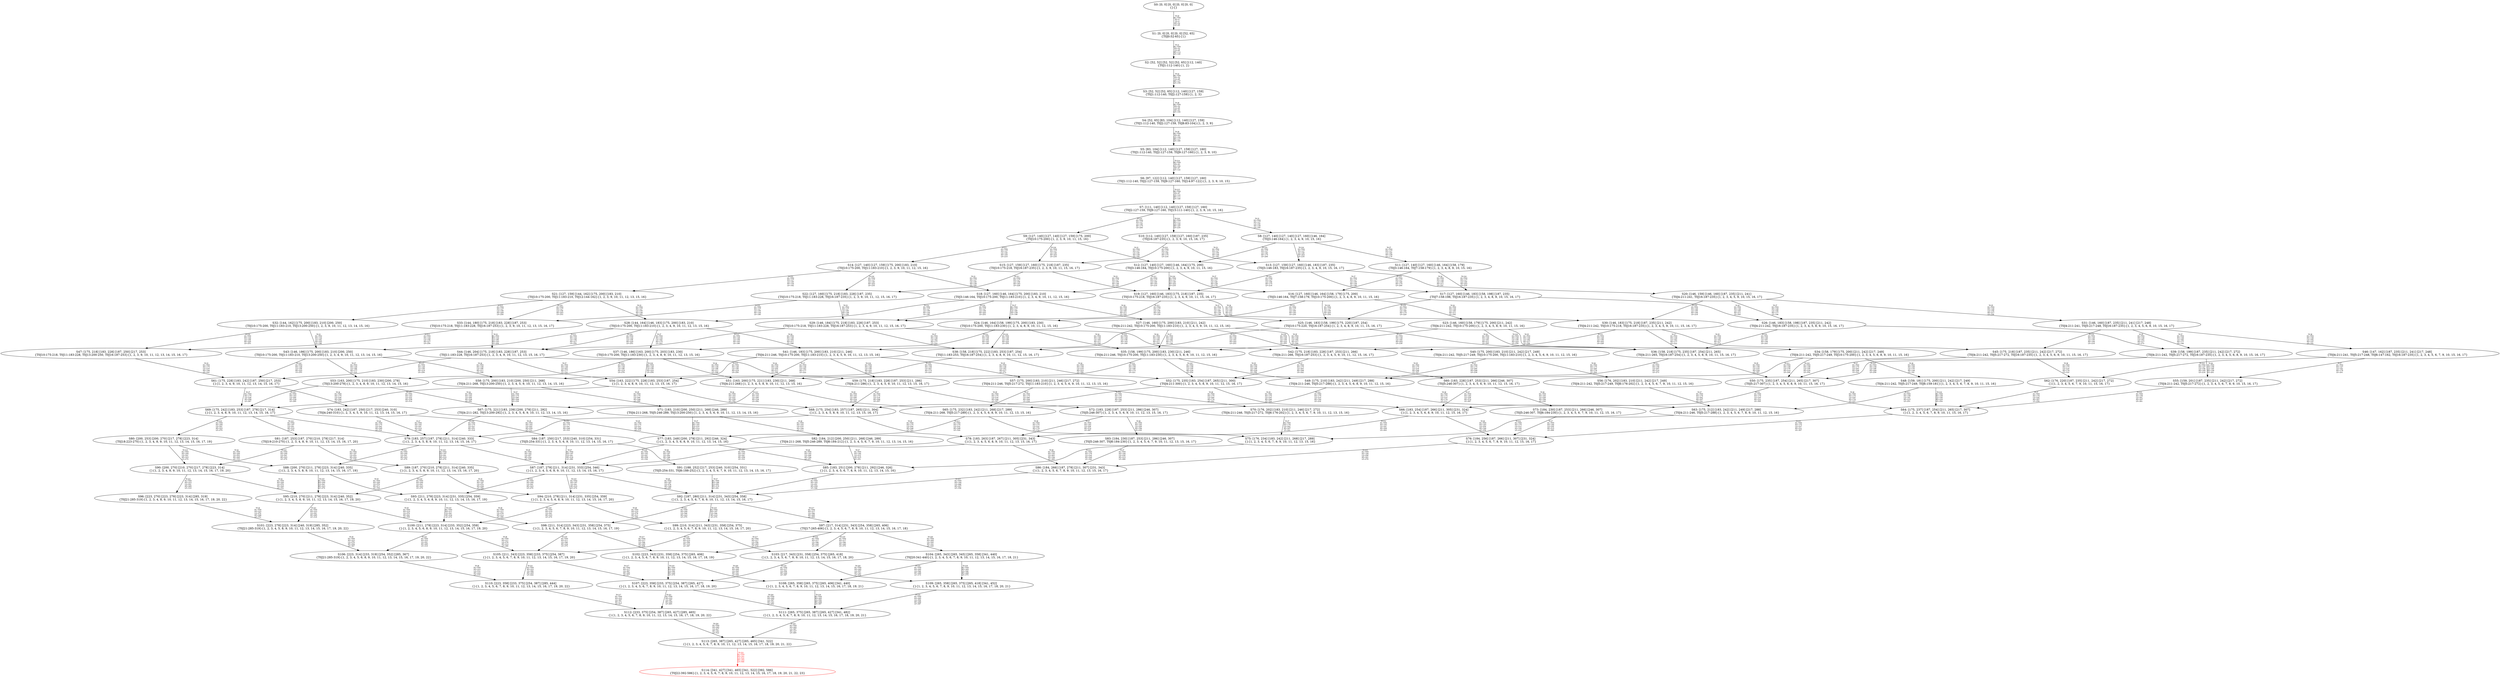 digraph {
	S0[label="S0: [0, 0] [0, 0] [0, 0] [0, 0] \n{}{}"];
	S1[label="S1: [0, 0] [0, 0] [0, 0] [52, 65] \n{T0J0:52-65}{1}"];
	S2[label="S2: [52, 52] [52, 52] [52, 65] [112, 140] \n{T0J1:112-140}{1, 2}"];
	S3[label="S3: [52, 52] [52, 65] [112, 140] [127, 159] \n{T0J1:112-140, T0J2:127-159}{1, 2, 3}"];
	S4[label="S4: [52, 65] [83, 104] [112, 140] [127, 159] \n{T0J1:112-140, T0J2:127-159, T0J8:83-104}{1, 2, 3, 9}"];
	S5[label="S5: [83, 104] [112, 140] [127, 159] [127, 160] \n{T0J1:112-140, T0J2:127-159, T0J9:127-160}{1, 2, 3, 9, 10}"];
	S6[label="S6: [97, 122] [112, 140] [127, 159] [127, 160] \n{T0J1:112-140, T0J2:127-159, T0J9:127-160, T0J14:97-122}{1, 2, 3, 9, 10, 15}"];
	S7[label="S7: [111, 140] [112, 140] [127, 159] [127, 160] \n{T0J2:127-159, T0J9:127-160, T0J15:111-140}{1, 2, 3, 9, 10, 15, 16}"];
	S8[label="S8: [127, 140] [127, 140] [127, 160] [146, 164] \n{T0J3:146-164}{1, 2, 3, 4, 9, 10, 15, 16}"];
	S9[label="S9: [127, 140] [127, 140] [127, 159] [175, 200] \n{T0J10:175-200}{1, 2, 3, 9, 10, 11, 15, 16}"];
	S10[label="S10: [112, 140] [127, 159] [127, 160] [187, 235] \n{T0J16:187-235}{1, 2, 3, 9, 10, 15, 16, 17}"];
	S11[label="S11: [127, 140] [127, 160] [146, 164] [158, 179] \n{T0J3:146-164, T0J7:158-179}{1, 2, 3, 4, 8, 9, 10, 15, 16}"];
	S12[label="S12: [127, 140] [127, 160] [146, 164] [175, 200] \n{T0J3:146-164, T0J10:175-200}{1, 2, 3, 4, 9, 10, 11, 15, 16}"];
	S13[label="S13: [127, 159] [127, 160] [146, 183] [187, 235] \n{T0J3:146-183, T0J16:187-235}{1, 2, 3, 4, 9, 10, 15, 16, 17}"];
	S14[label="S14: [127, 140] [127, 159] [175, 200] [183, 210] \n{T0J10:175-200, T0J11:183-210}{1, 2, 3, 9, 10, 11, 12, 15, 16}"];
	S15[label="S15: [127, 159] [127, 160] [175, 218] [187, 235] \n{T0J10:175-218, T0J16:187-235}{1, 2, 3, 9, 10, 11, 15, 16, 17}"];
	S16[label="S16: [127, 160] [146, 164] [158, 179] [175, 200] \n{T0J3:146-164, T0J7:158-179, T0J10:175-200}{1, 2, 3, 4, 8, 9, 10, 11, 15, 16}"];
	S17[label="S17: [127, 160] [146, 183] [158, 198] [187, 235] \n{T0J7:158-198, T0J16:187-235}{1, 2, 3, 4, 8, 9, 10, 15, 16, 17}"];
	S18[label="S18: [127, 160] [146, 164] [175, 200] [183, 210] \n{T0J3:146-164, T0J10:175-200, T0J11:183-210}{1, 2, 3, 4, 9, 10, 11, 12, 15, 16}"];
	S19[label="S19: [127, 160] [146, 183] [175, 218] [187, 235] \n{T0J10:175-218, T0J16:187-235}{1, 2, 3, 4, 9, 10, 11, 15, 16, 17}"];
	S20[label="S20: [146, 159] [146, 160] [187, 235] [211, 241] \n{T0J4:211-241, T0J16:187-235}{1, 2, 3, 4, 5, 9, 10, 15, 16, 17}"];
	S21[label="S21: [127, 159] [144, 162] [175, 200] [183, 210] \n{T0J10:175-200, T0J11:183-210, T0J12:144-162}{1, 2, 3, 9, 10, 11, 12, 13, 15, 16}"];
	S22[label="S22: [127, 160] [175, 218] [183, 228] [187, 235] \n{T0J10:175-218, T0J11:183-228, T0J16:187-235}{1, 2, 3, 9, 10, 11, 12, 15, 16, 17}"];
	S23[label="S23: [146, 160] [158, 179] [175, 200] [211, 242] \n{T0J4:211-242, T0J10:175-200}{1, 2, 3, 4, 5, 8, 9, 10, 11, 15, 16}"];
	S24[label="S24: [146, 164] [158, 199] [175, 200] [183, 230] \n{T0J10:175-200, T0J11:183-230}{1, 2, 3, 4, 8, 9, 10, 11, 12, 15, 16}"];
	S25[label="S25: [146, 183] [158, 199] [175, 220] [187, 254] \n{T0J10:175-220, T0J16:187-254}{1, 2, 3, 4, 8, 9, 10, 11, 15, 16, 17}"];
	S26[label="S26: [146, 183] [158, 198] [187, 235] [211, 242] \n{T0J4:211-242, T0J16:187-235}{1, 2, 3, 4, 5, 8, 9, 10, 15, 16, 17}"];
	S27[label="S27: [146, 160] [175, 200] [183, 210] [211, 242] \n{T0J4:211-242, T0J10:175-200, T0J11:183-210}{1, 2, 3, 4, 5, 9, 10, 11, 12, 15, 16}"];
	S28[label="S28: [144, 164] [146, 183] [175, 200] [183, 210] \n{T0J10:175-200, T0J11:183-210}{1, 2, 3, 4, 9, 10, 11, 12, 13, 15, 16}"];
	S29[label="S29: [146, 184] [175, 218] [183, 228] [187, 253] \n{T0J10:175-218, T0J11:183-228, T0J16:187-253}{1, 2, 3, 4, 9, 10, 11, 12, 15, 16, 17}"];
	S30[label="S30: [146, 183] [175, 218] [187, 235] [211, 242] \n{T0J4:211-242, T0J10:175-218, T0J16:187-235}{1, 2, 3, 4, 5, 9, 10, 11, 15, 16, 17}"];
	S31[label="S31: [146, 160] [187, 235] [211, 241] [217, 248] \n{T0J4:211-241, T0J5:217-248, T0J16:187-235}{1, 2, 3, 4, 5, 6, 9, 10, 15, 16, 17}"];
	S32[label="S32: [144, 162] [175, 200] [183, 210] [200, 250] \n{T0J10:175-200, T0J11:183-210, T0J13:200-250}{1, 2, 3, 9, 10, 11, 12, 13, 14, 15, 16}"];
	S33[label="S33: [144, 180] [175, 218] [183, 228] [187, 253] \n{T0J10:175-218, T0J11:183-228, T0J16:187-253}{1, 2, 3, 9, 10, 11, 12, 13, 15, 16, 17}"];
	S34[label="S34: [158, 179] [175, 200] [211, 242] [217, 249] \n{T0J4:211-242, T0J5:217-249, T0J10:175-200}{1, 2, 3, 4, 5, 6, 8, 9, 10, 11, 15, 16}"];
	S35[label="S35: [158, 199] [175, 200] [183, 230] [211, 246] \n{T0J4:211-246, T0J10:175-200, T0J11:183-230}{1, 2, 3, 4, 5, 8, 9, 10, 11, 12, 15, 16}"];
	S36[label="S36: [158, 218] [175, 235] [187, 254] [211, 265] \n{T0J4:211-265, T0J16:187-254}{1, 2, 3, 4, 5, 8, 9, 10, 11, 15, 16, 17}"];
	S37[label="S37: [146, 186] [163, 200] [175, 203] [183, 230] \n{T0J10:175-200, T0J11:183-230}{1, 2, 3, 4, 8, 9, 10, 11, 12, 13, 15, 16}"];
	S38[label="S38: [158, 218] [175, 222] [183, 253] [187, 254] \n{T0J11:183-253, T0J16:187-254}{1, 2, 3, 4, 8, 9, 10, 11, 12, 15, 16, 17}"];
	S39[label="S39: [158, 199] [187, 235] [211, 242] [217, 272] \n{T0J4:211-242, T0J5:217-272, T0J16:187-235}{1, 2, 3, 4, 5, 6, 8, 9, 10, 15, 16, 17}"];
	S40[label="S40: [175, 200] [183, 210] [211, 242] [217, 249] \n{T0J4:211-242, T0J5:217-249, T0J10:175-200, T0J11:183-210}{1, 2, 3, 4, 5, 6, 9, 10, 11, 12, 15, 16}"];
	S41[label="S41: [146, 183] [175, 200] [183, 210] [211, 246] \n{T0J4:211-246, T0J10:175-200, T0J11:183-210}{1, 2, 3, 4, 5, 9, 10, 11, 12, 13, 15, 16}"];
	S42[label="S42: [175, 218] [183, 228] [187, 253] [211, 266] \n{T0J4:211-266, T0J16:187-253}{1, 2, 3, 4, 5, 9, 10, 11, 12, 15, 16, 17}"];
	S43[label="S43: [146, 186] [175, 200] [183, 210] [200, 250] \n{T0J10:175-200, T0J11:183-210, T0J13:200-250}{1, 2, 3, 4, 9, 10, 11, 12, 13, 14, 15, 16}"];
	S44[label="S44: [146, 204] [175, 218] [183, 228] [187, 253] \n{T0J11:183-228, T0J16:187-253}{1, 2, 3, 4, 9, 10, 11, 12, 13, 15, 16, 17}"];
	S45[label="S45: [175, 218] [187, 235] [211, 242] [217, 272] \n{T0J4:211-242, T0J5:217-272, T0J16:187-235}{1, 2, 3, 4, 5, 6, 9, 10, 11, 15, 16, 17}"];
	S46[label="S46: [147, 162] [187, 235] [211, 241] [217, 248] \n{T0J4:211-241, T0J5:217-248, T0J6:147-162, T0J16:187-235}{1, 2, 3, 4, 5, 6, 7, 9, 10, 15, 16, 17}"];
	S47[label="S47: [175, 218] [183, 228] [187, 250] [217, 253] \n{T0J10:175-218, T0J11:183-228, T0J13:200-250, T0J16:187-253}{1, 2, 3, 9, 10, 11, 12, 13, 14, 15, 16, 17}"];
	S48[label="S48: [159, 181] [175, 200] [211, 242] [217, 249] \n{T0J4:211-242, T0J5:217-249, T0J6:159-181}{1, 2, 3, 4, 5, 6, 7, 8, 9, 10, 11, 15, 16}"];
	S49[label="S49: [175, 210] [183, 242] [211, 249] [217, 288] \n{T0J4:211-246, T0J5:217-288}{1, 2, 3, 4, 5, 6, 8, 9, 10, 11, 12, 15, 16}"];
	S50[label="S50: [175, 235] [187, 254] [211, 265] [217, 307] \n{T0J5:217-307}{1, 2, 3, 4, 5, 6, 8, 9, 10, 11, 15, 16, 17}"];
	S51[label="S51: [163, 200] [175, 221] [183, 230] [211, 268] \n{T0J4:211-268}{1, 2, 3, 4, 5, 8, 9, 10, 11, 12, 13, 15, 16}"];
	S52[label="S52: [175, 235] [183, 254] [187, 265] [211, 300] \n{T0J4:211-300}{1, 2, 3, 4, 5, 8, 9, 10, 11, 12, 15, 16, 17}"];
	S53[label="S53: [163, 200] [175, 210] [183, 230] [200, 278] \n{T0J13:200-278}{1, 2, 3, 4, 8, 9, 10, 11, 12, 13, 14, 15, 16}"];
	S54[label="S54: [163, 222] [175, 228] [183, 253] [187, 254] \n{}{1, 2, 3, 4, 8, 9, 10, 11, 12, 13, 15, 16, 17}"];
	S55[label="S55: [159, 201] [187, 235] [211, 242] [217, 272] \n{T0J4:211-242, T0J5:217-272}{1, 2, 3, 4, 5, 6, 7, 8, 9, 10, 15, 16, 17}"];
	S56[label="S56: [176, 202] [183, 210] [211, 242] [217, 249] \n{T0J4:211-242, T0J5:217-249, T0J6:176-202}{1, 2, 3, 4, 5, 6, 7, 9, 10, 11, 12, 15, 16}"];
	S57[label="S57: [175, 200] [183, 210] [211, 246] [217, 272] \n{T0J4:211-246, T0J5:217-272, T0J11:183-210}{1, 2, 3, 4, 5, 6, 9, 10, 11, 12, 13, 15, 16}"];
	S58[label="S58: [175, 200] [183, 210] [200, 250] [211, 268] \n{T0J4:211-268, T0J13:200-250}{1, 2, 3, 4, 5, 9, 10, 11, 12, 13, 14, 15, 16}"];
	S59[label="S59: [175, 218] [183, 228] [187, 253] [211, 286] \n{T0J4:211-286}{1, 2, 3, 4, 5, 9, 10, 11, 12, 13, 15, 16, 17}"];
	S60[label="S60: [183, 228] [187, 253] [211, 266] [246, 307] \n{T0J5:246-307}{1, 2, 3, 4, 5, 6, 9, 10, 11, 12, 15, 16, 17}"];
	S61[label="S61: [175, 228] [183, 242] [187, 250] [217, 253] \n{}{1, 2, 3, 4, 9, 10, 11, 12, 13, 14, 15, 16, 17}"];
	S62[label="S62: [176, 220] [187, 235] [211, 242] [217, 272] \n{}{1, 2, 3, 4, 5, 6, 7, 9, 10, 11, 15, 16, 17}"];
	S63[label="S63: [175, 212] [183, 242] [211, 249] [217, 288] \n{T0J4:211-246, T0J5:217-288}{1, 2, 3, 4, 5, 6, 7, 8, 9, 10, 11, 12, 15, 16}"];
	S64[label="S64: [175, 237] [187, 254] [211, 265] [217, 307] \n{}{1, 2, 3, 4, 5, 6, 7, 8, 9, 10, 11, 15, 16, 17}"];
	S65[label="S65: [175, 232] [183, 242] [211, 268] [217, 289] \n{T0J4:211-268, T0J5:217-289}{1, 2, 3, 4, 5, 6, 8, 9, 10, 11, 12, 13, 15, 16}"];
	S66[label="S66: [183, 254] [187, 266] [211, 305] [231, 324] \n{}{1, 2, 3, 4, 5, 6, 8, 9, 10, 11, 12, 15, 16, 17}"];
	S67[label="S67: [175, 221] [183, 239] [200, 278] [211, 292] \n{T0J4:211-282, T0J13:200-292}{1, 2, 3, 4, 5, 8, 9, 10, 11, 12, 13, 14, 15, 16}"];
	S68[label="S68: [175, 254] [183, 257] [187, 265] [211, 304] \n{}{1, 2, 3, 4, 5, 8, 9, 10, 11, 12, 13, 15, 16, 17}"];
	S69[label="S69: [175, 242] [183, 253] [187, 278] [217, 314] \n{}{1, 2, 3, 4, 8, 9, 10, 11, 12, 13, 14, 15, 16, 17}"];
	S70[label="S70: [176, 202] [183, 210] [211, 246] [217, 272] \n{T0J4:211-246, T0J5:217-272, T0J6:176-202}{1, 2, 3, 4, 5, 6, 7, 9, 10, 11, 12, 13, 15, 16}"];
	S71[label="S71: [183, 210] [200, 250] [211, 268] [246, 289] \n{T0J4:211-268, T0J5:246-289, T0J13:200-250}{1, 2, 3, 4, 5, 6, 9, 10, 11, 12, 13, 14, 15, 16}"];
	S72[label="S72: [183, 228] [187, 253] [211, 286] [246, 307] \n{T0J5:246-307}{1, 2, 3, 4, 5, 6, 9, 10, 11, 12, 13, 15, 16, 17}"];
	S73[label="S73: [184, 230] [187, 253] [211, 266] [246, 307] \n{T0J5:246-307, T0J6:184-230}{1, 2, 3, 4, 5, 6, 7, 9, 10, 11, 12, 15, 16, 17}"];
	S74[label="S74: [183, 242] [187, 250] [217, 253] [240, 310] \n{T0J4:240-310}{1, 2, 3, 4, 5, 9, 10, 11, 12, 13, 14, 15, 16, 17}"];
	S75[label="S75: [176, 234] [183, 242] [211, 268] [217, 289] \n{}{1, 2, 3, 4, 5, 6, 7, 8, 9, 10, 11, 12, 13, 15, 16}"];
	S76[label="S76: [184, 256] [187, 266] [211, 307] [231, 324] \n{}{1, 2, 3, 4, 5, 6, 7, 8, 9, 10, 11, 12, 15, 16, 17}"];
	S77[label="S77: [183, 249] [200, 278] [211, 292] [246, 324] \n{}{1, 2, 3, 4, 5, 6, 8, 9, 10, 11, 12, 13, 14, 15, 16}"];
	S78[label="S78: [183, 263] [187, 267] [211, 305] [231, 343] \n{}{1, 2, 3, 4, 5, 6, 8, 9, 10, 11, 12, 13, 15, 16, 17}"];
	S79[label="S79: [183, 257] [187, 278] [211, 314] [240, 333] \n{}{1, 2, 3, 4, 5, 8, 9, 10, 11, 12, 13, 14, 15, 16, 17}"];
	S80[label="S80: [200, 253] [200, 270] [217, 278] [223, 314] \n{T0J18:223-270}{1, 2, 3, 4, 8, 9, 10, 11, 12, 13, 14, 15, 16, 17, 19}"];
	S81[label="S81: [187, 253] [187, 270] [210, 278] [217, 314] \n{T0J19:210-270}{1, 2, 3, 4, 8, 9, 10, 11, 12, 13, 14, 15, 16, 17, 20}"];
	S82[label="S82: [184, 212] [200, 250] [211, 268] [246, 289] \n{T0J4:211-268, T0J5:246-289, T0J6:184-212}{1, 2, 3, 4, 5, 6, 7, 9, 10, 11, 12, 13, 14, 15, 16}"];
	S83[label="S83: [184, 230] [187, 253] [211, 286] [246, 307] \n{T0J5:246-307, T0J6:184-230}{1, 2, 3, 4, 5, 6, 7, 9, 10, 11, 12, 13, 15, 16, 17}"];
	S84[label="S84: [187, 250] [217, 253] [240, 310] [254, 331] \n{T0J5:254-331}{1, 2, 3, 4, 5, 6, 9, 10, 11, 12, 13, 14, 15, 16, 17}"];
	S85[label="S85: [183, 251] [200, 278] [211, 292] [246, 326] \n{}{1, 2, 3, 4, 5, 6, 7, 8, 9, 10, 11, 12, 13, 14, 15, 16}"];
	S86[label="S86: [184, 266] [187, 278] [211, 307] [231, 343] \n{}{1, 2, 3, 4, 5, 6, 7, 8, 9, 10, 11, 12, 13, 15, 16, 17}"];
	S87[label="S87: [187, 278] [211, 314] [231, 333] [254, 346] \n{}{1, 2, 3, 4, 5, 6, 8, 9, 10, 11, 12, 13, 14, 15, 16, 17}"];
	S88[label="S88: [200, 270] [211, 278] [223, 314] [240, 335] \n{}{1, 2, 3, 4, 5, 8, 9, 10, 11, 12, 13, 14, 15, 16, 17, 19}"];
	S89[label="S89: [187, 270] [210, 278] [211, 314] [240, 335] \n{}{1, 2, 3, 4, 5, 8, 9, 10, 11, 12, 13, 14, 15, 16, 17, 20}"];
	S90[label="S90: [200, 270] [210, 270] [217, 278] [223, 314] \n{}{1, 2, 3, 4, 8, 9, 10, 11, 12, 13, 14, 15, 16, 17, 19, 20}"];
	S91[label="S91: [188, 252] [217, 253] [240, 310] [254, 331] \n{T0J5:254-331, T0J6:188-252}{1, 2, 3, 4, 5, 6, 7, 9, 10, 11, 12, 13, 14, 15, 16, 17}"];
	S92[label="S92: [187, 280] [211, 314] [231, 343] [254, 358] \n{}{1, 2, 3, 4, 5, 6, 7, 8, 9, 10, 11, 12, 13, 14, 15, 16, 17}"];
	S93[label="S93: [211, 278] [223, 314] [231, 335] [254, 359] \n{}{1, 2, 3, 4, 5, 6, 8, 9, 10, 11, 12, 13, 14, 15, 16, 17, 19}"];
	S94[label="S94: [210, 278] [211, 314] [231, 335] [254, 359] \n{}{1, 2, 3, 4, 5, 6, 8, 9, 10, 11, 12, 13, 14, 15, 16, 17, 20}"];
	S95[label="S95: [210, 270] [211, 278] [223, 314] [240, 352] \n{}{1, 2, 3, 4, 5, 8, 9, 10, 11, 12, 13, 14, 15, 16, 17, 19, 20}"];
	S96[label="S96: [223, 270] [223, 278] [223, 314] [285, 319] \n{T0J21:285-319}{1, 2, 3, 4, 8, 9, 10, 11, 12, 13, 14, 15, 16, 17, 19, 20, 22}"];
	S97[label="S97: [217, 314] [231, 343] [254, 358] [265, 406] \n{T0J17:265-406}{1, 2, 3, 4, 5, 6, 7, 8, 9, 10, 11, 12, 13, 14, 15, 16, 17, 18}"];
	S98[label="S98: [211, 314] [223, 343] [231, 358] [254, 375] \n{}{1, 2, 3, 4, 5, 6, 7, 8, 9, 10, 11, 12, 13, 14, 15, 16, 17, 19}"];
	S99[label="S99: [210, 314] [211, 343] [231, 358] [254, 375] \n{}{1, 2, 3, 4, 5, 6, 7, 8, 9, 10, 11, 12, 13, 14, 15, 16, 17, 20}"];
	S100[label="S100: [211, 278] [223, 314] [233, 352] [254, 359] \n{}{1, 2, 3, 4, 5, 6, 8, 9, 10, 11, 12, 13, 14, 15, 16, 17, 19, 20}"];
	S101[label="S101: [223, 278] [223, 314] [240, 319] [285, 352] \n{T0J21:285-319}{1, 2, 3, 4, 5, 8, 9, 10, 11, 12, 13, 14, 15, 16, 17, 19, 20, 22}"];
	S102[label="S102: [223, 343] [231, 358] [254, 375] [265, 406] \n{}{1, 2, 3, 4, 5, 6, 7, 8, 9, 10, 11, 12, 13, 14, 15, 16, 17, 18, 19}"];
	S103[label="S103: [217, 343] [231, 358] [254, 375] [265, 418] \n{}{1, 2, 3, 4, 5, 6, 7, 8, 9, 10, 11, 12, 13, 14, 15, 16, 17, 18, 20}"];
	S104[label="S104: [265, 343] [265, 345] [265, 358] [341, 440] \n{T0J20:341-440}{1, 2, 3, 4, 5, 6, 7, 8, 9, 10, 11, 12, 13, 14, 15, 16, 17, 18, 21}"];
	S105[label="S105: [211, 343] [223, 358] [233, 375] [254, 387] \n{}{1, 2, 3, 4, 5, 6, 7, 8, 9, 10, 11, 12, 13, 14, 15, 16, 17, 19, 20}"];
	S106[label="S106: [223, 314] [233, 319] [254, 352] [285, 367] \n{T0J21:285-319}{1, 2, 3, 4, 5, 6, 8, 9, 10, 11, 12, 13, 14, 15, 16, 17, 19, 20, 22}"];
	S107[label="S107: [223, 358] [233, 375] [254, 387] [265, 427] \n{}{1, 2, 3, 4, 5, 6, 7, 8, 9, 10, 11, 12, 13, 14, 15, 16, 17, 18, 19, 20}"];
	S108[label="S108: [265, 358] [265, 375] [265, 406] [341, 440] \n{}{1, 2, 3, 4, 5, 6, 7, 8, 9, 10, 11, 12, 13, 14, 15, 16, 17, 18, 19, 21}"];
	S109[label="S109: [265, 358] [265, 375] [265, 418] [341, 452] \n{}{1, 2, 3, 4, 5, 6, 7, 8, 9, 10, 11, 12, 13, 14, 15, 16, 17, 18, 20, 21}"];
	S110[label="S110: [223, 358] [233, 375] [254, 387] [285, 444] \n{}{1, 2, 3, 4, 5, 6, 7, 8, 9, 10, 11, 12, 13, 14, 15, 16, 17, 19, 20, 22}"];
	S111[label="S111: [265, 375] [265, 387] [265, 427] [341, 482] \n{}{1, 2, 3, 4, 5, 6, 7, 8, 9, 10, 11, 12, 13, 14, 15, 16, 17, 18, 19, 20, 21}"];
	S112[label="S112: [233, 375] [254, 387] [265, 427] [285, 465] \n{}{1, 2, 3, 4, 5, 6, 7, 8, 9, 10, 11, 12, 13, 14, 15, 16, 17, 18, 19, 20, 22}"];
	S113[label="S113: [265, 387] [265, 427] [285, 465] [341, 522] \n{}{1, 2, 3, 4, 5, 6, 7, 8, 9, 10, 11, 12, 13, 14, 15, 16, 17, 18, 19, 20, 21, 22}"];
	S114[label="S114: [341, 427] [341, 465] [341, 522] [392, 586] \n{T0J22:392-586}{1, 2, 3, 4, 5, 6, 7, 8, 9, 10, 11, 12, 13, 14, 15, 16, 17, 18, 19, 20, 21, 22, 23}"];
	S0 -> S1[label="T0 J0\nDL=550\nES=0\nLS=0\nEF=52\nLF=65",fontsize=8];
	S1 -> S2[label="T0 J1\nDL=550\nES=52\nLS=65\nEF=112\nLF=140",fontsize=8];
	S2 -> S3[label="T0 J2\nDL=550\nES=52\nLS=65\nEF=127\nLF=159",fontsize=8];
	S3 -> S4[label="T0 J8\nDL=550\nES=52\nLS=65\nEF=83\nLF=104",fontsize=8];
	S4 -> S5[label="T0 J9\nDL=550\nES=83\nLS=104\nEF=127\nLF=160",fontsize=8];
	S5 -> S6[label="T0 J14\nDL=550\nES=83\nLS=104\nEF=97\nLF=122",fontsize=8];
	S6 -> S7[label="T0 J15\nDL=550\nES=97\nLS=122\nEF=111\nLF=140",fontsize=8];
	S7 -> S8[label="T0 J3\nDL=550\nES=127\nLS=140\nEF=146\nLF=164",fontsize=8];
	S7 -> S9[label="T0 J10\nDL=550\nES=127\nLS=140\nEF=175\nLF=200",fontsize=8];
	S7 -> S10[label="T0 J16\nDL=550\nES=111\nLS=140\nEF=187\nLF=235",fontsize=8];
	S8 -> S11[label="T0 J7\nDL=550\nES=127\nLS=140\nEF=158\nLF=179",fontsize=8];
	S8 -> S12[label="T0 J10\nDL=550\nES=127\nLS=140\nEF=175\nLF=200",fontsize=8];
	S8 -> S13[label="T0 J16\nDL=550\nES=127\nLS=140\nEF=203\nLF=235",fontsize=8];
	S9 -> S12[label="T0 J3\nDL=550\nES=127\nLS=140\nEF=146\nLF=164",fontsize=8];
	S9 -> S14[label="T0 J11\nDL=550\nES=127\nLS=140\nEF=183\nLF=210",fontsize=8];
	S9 -> S15[label="T0 J16\nDL=550\nES=127\nLS=140\nEF=203\nLF=235",fontsize=8];
	S10 -> S13[label="T0 J3\nDL=550\nES=127\nLS=159\nEF=146\nLF=183",fontsize=8];
	S10 -> S15[label="T0 J10\nDL=550\nES=127\nLS=158\nEF=175\nLF=218",fontsize=8];
	S11 -> S16[label="T0 J10\nDL=550\nES=127\nLS=140\nEF=175\nLF=200",fontsize=8];
	S11 -> S17[label="T0 J16\nDL=550\nES=127\nLS=140\nEF=203\nLF=235",fontsize=8];
	S12 -> S16[label="T0 J7\nDL=550\nES=127\nLS=140\nEF=158\nLF=179",fontsize=8];
	S12 -> S18[label="T0 J11\nDL=550\nES=127\nLS=140\nEF=183\nLF=210",fontsize=8];
	S12 -> S19[label="T0 J16\nDL=550\nES=127\nLS=140\nEF=203\nLF=235",fontsize=8];
	S13 -> S20[label="T0 J4\nDL=550\nES=146\nLS=159\nEF=211\nLF=241",fontsize=8];
	S13 -> S17[label="T0 J7\nDL=550\nES=127\nLS=159\nEF=158\nLF=198",fontsize=8];
	S13 -> S19[label="T0 J10\nDL=550\nES=127\nLS=158\nEF=175\nLF=218",fontsize=8];
	S14 -> S18[label="T0 J3\nDL=550\nES=127\nLS=140\nEF=146\nLF=164",fontsize=8];
	S14 -> S21[label="T0 J12\nDL=550\nES=127\nLS=140\nEF=144\nLF=162",fontsize=8];
	S14 -> S22[label="T0 J16\nDL=550\nES=127\nLS=140\nEF=203\nLF=235",fontsize=8];
	S15 -> S19[label="T0 J3\nDL=550\nES=127\nLS=159\nEF=146\nLF=183",fontsize=8];
	S15 -> S22[label="T0 J11\nDL=550\nES=127\nLS=158\nEF=183\nLF=228",fontsize=8];
	S16 -> S23[label="T0 J4\nDL=550\nES=146\nLS=160\nEF=211\nLF=242",fontsize=8];
	S16 -> S24[label="T0 J11\nDL=550\nES=127\nLS=160\nEF=183\nLF=230",fontsize=8];
	S16 -> S25[label="T0 J16\nDL=550\nES=127\nLS=159\nEF=203\nLF=254",fontsize=8];
	S17 -> S26[label="T0 J4\nDL=550\nES=146\nLS=160\nEF=211\nLF=242",fontsize=8];
	S17 -> S25[label="T0 J10\nDL=550\nES=127\nLS=160\nEF=175\nLF=220",fontsize=8];
	S18 -> S27[label="T0 J4\nDL=550\nES=146\nLS=160\nEF=211\nLF=242",fontsize=8];
	S18 -> S24[label="T0 J7\nDL=550\nES=127\nLS=160\nEF=158\nLF=199",fontsize=8];
	S18 -> S28[label="T0 J12\nDL=550\nES=127\nLS=158\nEF=144\nLF=180",fontsize=8];
	S18 -> S29[label="T0 J16\nDL=550\nES=127\nLS=158\nEF=203\nLF=253",fontsize=8];
	S19 -> S30[label="T0 J4\nDL=550\nES=146\nLS=160\nEF=211\nLF=242",fontsize=8];
	S19 -> S25[label="T0 J7\nDL=550\nES=127\nLS=160\nEF=158\nLF=199",fontsize=8];
	S19 -> S29[label="T0 J11\nDL=550\nES=127\nLS=158\nEF=183\nLF=228",fontsize=8];
	S20 -> S31[label="T0 J5\nDL=550\nES=146\nLS=159\nEF=217\nLF=248",fontsize=8];
	S20 -> S26[label="T0 J7\nDL=550\nES=146\nLS=159\nEF=177\nLF=198",fontsize=8];
	S20 -> S30[label="T0 J10\nDL=550\nES=146\nLS=158\nEF=194\nLF=218",fontsize=8];
	S21 -> S28[label="T0 J3\nDL=550\nES=127\nLS=159\nEF=146\nLF=183",fontsize=8];
	S21 -> S32[label="T0 J13\nDL=550\nES=127\nLS=158\nEF=200\nLF=250",fontsize=8];
	S21 -> S33[label="T0 J16\nDL=550\nES=127\nLS=158\nEF=203\nLF=253",fontsize=8];
	S22 -> S29[label="T0 J3\nDL=550\nES=127\nLS=160\nEF=146\nLF=184",fontsize=8];
	S22 -> S33[label="T0 J12\nDL=550\nES=127\nLS=158\nEF=144\nLF=180",fontsize=8];
	S23 -> S34[label="T0 J5\nDL=550\nES=146\nLS=160\nEF=217\nLF=249",fontsize=8];
	S23 -> S35[label="T0 J11\nDL=550\nES=146\nLS=160\nEF=202\nLF=230",fontsize=8];
	S23 -> S36[label="T0 J16\nDL=550\nES=146\nLS=159\nEF=222\nLF=254",fontsize=8];
	S24 -> S35[label="T0 J4\nDL=550\nES=146\nLS=164\nEF=211\nLF=246",fontsize=8];
	S24 -> S37[label="T0 J12\nDL=550\nES=146\nLS=164\nEF=163\nLF=186",fontsize=8];
	S24 -> S38[label="T0 J16\nDL=550\nES=146\nLS=159\nEF=222\nLF=254",fontsize=8];
	S25 -> S36[label="T0 J4\nDL=550\nES=146\nLS=183\nEF=211\nLF=265",fontsize=8];
	S25 -> S38[label="T0 J11\nDL=550\nES=146\nLS=183\nEF=202\nLF=253",fontsize=8];
	S26 -> S39[label="T0 J5\nDL=550\nES=146\nLS=183\nEF=217\nLF=272",fontsize=8];
	S26 -> S36[label="T0 J10\nDL=550\nES=146\nLS=183\nEF=194\nLF=243",fontsize=8];
	S27 -> S40[label="T0 J5\nDL=550\nES=146\nLS=160\nEF=217\nLF=249",fontsize=8];
	S27 -> S35[label="T0 J7\nDL=550\nES=146\nLS=160\nEF=177\nLF=199",fontsize=8];
	S27 -> S41[label="T0 J12\nDL=550\nES=146\nLS=158\nEF=163\nLF=180",fontsize=8];
	S27 -> S42[label="T0 J16\nDL=550\nES=146\nLS=158\nEF=222\nLF=253",fontsize=8];
	S28 -> S41[label="T0 J4\nDL=550\nES=146\nLS=164\nEF=211\nLF=246",fontsize=8];
	S28 -> S37[label="T0 J7\nDL=550\nES=144\nLS=164\nEF=175\nLF=203",fontsize=8];
	S28 -> S43[label="T0 J13\nDL=550\nES=144\nLS=158\nEF=217\nLF=250",fontsize=8];
	S28 -> S44[label="T0 J16\nDL=550\nES=144\nLS=158\nEF=220\nLF=253",fontsize=8];
	S29 -> S42[label="T0 J4\nDL=550\nES=146\nLS=184\nEF=211\nLF=266",fontsize=8];
	S29 -> S38[label="T0 J7\nDL=550\nES=146\nLS=183\nEF=177\nLF=222",fontsize=8];
	S29 -> S44[label="T0 J12\nDL=550\nES=146\nLS=158\nEF=163\nLF=180",fontsize=8];
	S30 -> S45[label="T0 J5\nDL=550\nES=146\nLS=183\nEF=217\nLF=272",fontsize=8];
	S30 -> S36[label="T0 J7\nDL=550\nES=146\nLS=183\nEF=177\nLF=222",fontsize=8];
	S30 -> S42[label="T0 J11\nDL=550\nES=146\nLS=158\nEF=202\nLF=228",fontsize=8];
	S31 -> S46[label="T0 J6\nDL=550\nES=146\nLS=160\nEF=147\nLF=162",fontsize=8];
	S31 -> S39[label="T0 J7\nDL=550\nES=146\nLS=160\nEF=177\nLF=199",fontsize=8];
	S31 -> S45[label="T0 J10\nDL=550\nES=146\nLS=158\nEF=194\nLF=218",fontsize=8];
	S32 -> S43[label="T0 J3\nDL=550\nES=144\nLS=162\nEF=163\nLF=186",fontsize=8];
	S32 -> S47[label="T0 J16\nDL=550\nES=144\nLS=158\nEF=220\nLF=253",fontsize=8];
	S33 -> S44[label="T0 J3\nDL=550\nES=144\nLS=180\nEF=163\nLF=204",fontsize=8];
	S33 -> S47[label="T0 J13\nDL=550\nES=144\nLS=158\nEF=217\nLF=250",fontsize=8];
	S34 -> S48[label="T0 J6\nDL=550\nES=158\nLS=179\nEF=159\nLF=181",fontsize=8];
	S34 -> S49[label="T0 J11\nDL=550\nES=158\nLS=179\nEF=214\nLF=249",fontsize=8];
	S34 -> S50[label="T0 J16\nDL=550\nES=158\nLS=159\nEF=234\nLF=254",fontsize=8];
	S35 -> S49[label="T0 J5\nDL=550\nES=158\nLS=199\nEF=229\nLF=288",fontsize=8];
	S35 -> S51[label="T0 J12\nDL=550\nES=158\nLS=199\nEF=175\nLF=221",fontsize=8];
	S35 -> S52[label="T0 J16\nDL=550\nES=158\nLS=159\nEF=234\nLF=254",fontsize=8];
	S36 -> S50[label="T0 J5\nDL=550\nES=158\nLS=218\nEF=229\nLF=307",fontsize=8];
	S36 -> S52[label="T0 J11\nDL=550\nES=158\nLS=203\nEF=214\nLF=273",fontsize=8];
	S37 -> S51[label="T0 J4\nDL=550\nES=146\nLS=186\nEF=211\nLF=268",fontsize=8];
	S37 -> S53[label="T0 J13\nDL=550\nES=146\nLS=186\nEF=219\nLF=278",fontsize=8];
	S37 -> S54[label="T0 J16\nDL=550\nES=146\nLS=159\nEF=222\nLF=254",fontsize=8];
	S38 -> S52[label="T0 J4\nDL=550\nES=158\nLS=218\nEF=223\nLF=300",fontsize=8];
	S38 -> S54[label="T0 J12\nDL=550\nES=158\nLS=203\nEF=175\nLF=225",fontsize=8];
	S39 -> S55[label="T0 J6\nDL=550\nES=158\nLS=199\nEF=159\nLF=201",fontsize=8];
	S39 -> S50[label="T0 J10\nDL=550\nES=158\nLS=199\nEF=206\nLF=259",fontsize=8];
	S40 -> S56[label="T0 J6\nDL=550\nES=175\nLS=200\nEF=176\nLF=202",fontsize=8];
	S40 -> S49[label="T0 J7\nDL=550\nES=175\nLS=200\nEF=206\nLF=239",fontsize=8];
	S41 -> S57[label="T0 J5\nDL=550\nES=146\nLS=183\nEF=217\nLF=272",fontsize=8];
	S41 -> S51[label="T0 J7\nDL=550\nES=146\nLS=183\nEF=177\nLF=222",fontsize=8];
	S41 -> S58[label="T0 J13\nDL=550\nES=146\nLS=158\nEF=219\nLF=250",fontsize=8];
	S41 -> S59[label="T0 J16\nDL=550\nES=146\nLS=158\nEF=222\nLF=253",fontsize=8];
	S42 -> S60[label="T0 J5\nDL=550\nES=175\nLS=218\nEF=246\nLF=307",fontsize=8];
	S42 -> S52[label="T0 J7\nDL=550\nES=175\nLS=203\nEF=206\nLF=242",fontsize=8];
	S43 -> S58[label="T0 J4\nDL=550\nES=146\nLS=186\nEF=211\nLF=268",fontsize=8];
	S43 -> S53[label="T0 J7\nDL=550\nES=146\nLS=186\nEF=177\nLF=225",fontsize=8];
	S43 -> S61[label="T0 J16\nDL=550\nES=146\nLS=158\nEF=222\nLF=253",fontsize=8];
	S44 -> S59[label="T0 J4\nDL=550\nES=146\nLS=204\nEF=211\nLF=286",fontsize=8];
	S44 -> S54[label="T0 J7\nDL=550\nES=146\nLS=203\nEF=177\nLF=242",fontsize=8];
	S44 -> S61[label="T0 J13\nDL=550\nES=146\nLS=158\nEF=219\nLF=250",fontsize=8];
	S45 -> S62[label="T0 J6\nDL=550\nES=175\nLS=218\nEF=176\nLF=220",fontsize=8];
	S45 -> S50[label="T0 J7\nDL=550\nES=175\nLS=203\nEF=206\nLF=242",fontsize=8];
	S46 -> S55[label="T0 J7\nDL=550\nES=147\nLS=162\nEF=178\nLF=201",fontsize=8];
	S46 -> S62[label="T0 J10\nDL=550\nES=147\nLS=158\nEF=195\nLF=218",fontsize=8];
	S47 -> S61[label="T0 J3\nDL=550\nES=175\nLS=218\nEF=194\nLF=242",fontsize=8];
	S48 -> S63[label="T0 J11\nDL=550\nES=159\nLS=181\nEF=215\nLF=251",fontsize=8];
	S48 -> S64[label="T0 J16\nDL=550\nES=159\nLS=159\nEF=235\nLF=254",fontsize=8];
	S49 -> S63[label="T0 J6\nDL=550\nES=175\nLS=210\nEF=176\nLF=212",fontsize=8];
	S49 -> S65[label="T0 J12\nDL=550\nES=175\nLS=210\nEF=192\nLF=232",fontsize=8];
	S50 -> S64[label="T0 J6\nDL=550\nES=175\nLS=235\nEF=176\nLF=237",fontsize=8];
	S50 -> S66[label="T0 J11\nDL=550\nES=175\nLS=235\nEF=231\nLF=305",fontsize=8];
	S51 -> S65[label="T0 J5\nDL=550\nES=163\nLS=200\nEF=234\nLF=289",fontsize=8];
	S51 -> S67[label="T0 J13\nDL=550\nES=163\nLS=200\nEF=236\nLF=292",fontsize=8];
	S52 -> S66[label="T0 J5\nDL=550\nES=175\nLS=235\nEF=246\nLF=324",fontsize=8];
	S52 -> S68[label="T0 J12\nDL=550\nES=175\nLS=235\nEF=192\nLF=257",fontsize=8];
	S53 -> S67[label="T0 J4\nDL=550\nES=163\nLS=200\nEF=228\nLF=282",fontsize=8];
	S53 -> S69[label="T0 J16\nDL=550\nES=163\nLS=200\nEF=239\nLF=295",fontsize=8];
	S54 -> S68[label="T0 J4\nDL=550\nES=163\nLS=222\nEF=228\nLF=304",fontsize=8];
	S54 -> S69[label="T0 J13\nDL=550\nES=163\nLS=222\nEF=236\nLF=314",fontsize=8];
	S55 -> S64[label="T0 J10\nDL=550\nES=159\nLS=201\nEF=207\nLF=261",fontsize=8];
	S56 -> S63[label="T0 J7\nDL=550\nES=176\nLS=202\nEF=207\nLF=241",fontsize=8];
	S57 -> S70[label="T0 J6\nDL=550\nES=175\nLS=200\nEF=176\nLF=202",fontsize=8];
	S57 -> S65[label="T0 J7\nDL=550\nES=175\nLS=200\nEF=206\nLF=239",fontsize=8];
	S58 -> S71[label="T0 J5\nDL=550\nES=175\nLS=200\nEF=246\nLF=289",fontsize=8];
	S58 -> S67[label="T0 J7\nDL=550\nES=175\nLS=200\nEF=206\nLF=239",fontsize=8];
	S59 -> S72[label="T0 J5\nDL=550\nES=175\nLS=218\nEF=246\nLF=307",fontsize=8];
	S59 -> S68[label="T0 J7\nDL=550\nES=175\nLS=218\nEF=206\nLF=257",fontsize=8];
	S60 -> S73[label="T0 J6\nDL=550\nES=183\nLS=228\nEF=184\nLF=230",fontsize=8];
	S60 -> S66[label="T0 J7\nDL=550\nES=183\nLS=228\nEF=214\nLF=267",fontsize=8];
	S61 -> S74[label="T0 J4\nDL=550\nES=175\nLS=228\nEF=240\nLF=310",fontsize=8];
	S61 -> S69[label="T0 J7\nDL=550\nES=175\nLS=228\nEF=206\nLF=267",fontsize=8];
	S62 -> S64[label="T0 J7\nDL=550\nES=176\nLS=220\nEF=207\nLF=259",fontsize=8];
	S63 -> S75[label="T0 J12\nDL=550\nES=175\nLS=212\nEF=192\nLF=234",fontsize=8];
	S64 -> S76[label="T0 J11\nDL=550\nES=175\nLS=237\nEF=231\nLF=307",fontsize=8];
	S65 -> S75[label="T0 J6\nDL=550\nES=175\nLS=232\nEF=176\nLF=234",fontsize=8];
	S65 -> S77[label="T0 J13\nDL=550\nES=175\nLS=232\nEF=248\nLF=324",fontsize=8];
	S66 -> S76[label="T0 J6\nDL=550\nES=183\nLS=254\nEF=184\nLF=256",fontsize=8];
	S66 -> S78[label="T0 J12\nDL=550\nES=183\nLS=241\nEF=200\nLF=263",fontsize=8];
	S67 -> S77[label="T0 J5\nDL=550\nES=175\nLS=221\nEF=246\nLF=310",fontsize=8];
	S67 -> S79[label="T0 J16\nDL=550\nES=175\nLS=221\nEF=251\nLF=316",fontsize=8];
	S68 -> S78[label="T0 J5\nDL=550\nES=175\nLS=254\nEF=246\nLF=343",fontsize=8];
	S68 -> S79[label="T0 J13\nDL=550\nES=175\nLS=241\nEF=248\nLF=333",fontsize=8];
	S69 -> S79[label="T0 J4\nDL=550\nES=175\nLS=242\nEF=240\nLF=324",fontsize=8];
	S69 -> S80[label="T0 J18\nDL=550\nES=200\nLS=241\nEF=223\nLF=270",fontsize=8];
	S69 -> S81[label="T0 J19\nDL=550\nES=187\nLS=241\nEF=210\nLF=270",fontsize=8];
	S70 -> S75[label="T0 J7\nDL=550\nES=176\nLS=202\nEF=207\nLF=241",fontsize=8];
	S71 -> S82[label="T0 J6\nDL=550\nES=183\nLS=210\nEF=184\nLF=212",fontsize=8];
	S71 -> S77[label="T0 J7\nDL=550\nES=183\nLS=210\nEF=214\nLF=249",fontsize=8];
	S72 -> S83[label="T0 J6\nDL=550\nES=183\nLS=228\nEF=184\nLF=230",fontsize=8];
	S72 -> S78[label="T0 J7\nDL=550\nES=183\nLS=228\nEF=214\nLF=267",fontsize=8];
	S73 -> S76[label="T0 J7\nDL=550\nES=184\nLS=230\nEF=215\nLF=269",fontsize=8];
	S74 -> S84[label="T0 J5\nDL=550\nES=183\nLS=242\nEF=254\nLF=331",fontsize=8];
	S74 -> S79[label="T0 J7\nDL=550\nES=183\nLS=241\nEF=214\nLF=280",fontsize=8];
	S75 -> S85[label="T0 J13\nDL=550\nES=176\nLS=234\nEF=249\nLF=326",fontsize=8];
	S76 -> S86[label="T0 J12\nDL=550\nES=184\nLS=256\nEF=201\nLF=278",fontsize=8];
	S77 -> S85[label="T0 J6\nDL=550\nES=183\nLS=249\nEF=184\nLF=251",fontsize=8];
	S77 -> S87[label="T0 J16\nDL=550\nES=183\nLS=241\nEF=259\nLF=336",fontsize=8];
	S78 -> S86[label="T0 J6\nDL=550\nES=183\nLS=263\nEF=184\nLF=265",fontsize=8];
	S78 -> S87[label="T0 J13\nDL=550\nES=183\nLS=241\nEF=256\nLF=333",fontsize=8];
	S79 -> S87[label="T0 J5\nDL=550\nES=183\nLS=257\nEF=254\nLF=346",fontsize=8];
	S79 -> S88[label="T0 J18\nDL=550\nES=200\nLS=241\nEF=223\nLF=270",fontsize=8];
	S79 -> S89[label="T0 J19\nDL=550\nES=187\nLS=241\nEF=210\nLF=270",fontsize=8];
	S80 -> S88[label="T0 J4\nDL=550\nES=200\nLS=253\nEF=265\nLF=335",fontsize=8];
	S80 -> S90[label="T0 J19\nDL=550\nES=200\nLS=241\nEF=223\nLF=270",fontsize=8];
	S81 -> S89[label="T0 J4\nDL=550\nES=187\nLS=253\nEF=252\nLF=335",fontsize=8];
	S81 -> S90[label="T0 J18\nDL=550\nES=200\nLS=241\nEF=223\nLF=270",fontsize=8];
	S82 -> S85[label="T0 J7\nDL=550\nES=184\nLS=212\nEF=215\nLF=251",fontsize=8];
	S83 -> S86[label="T0 J7\nDL=550\nES=184\nLS=230\nEF=215\nLF=269",fontsize=8];
	S84 -> S91[label="T0 J6\nDL=550\nES=187\nLS=250\nEF=188\nLF=252",fontsize=8];
	S84 -> S87[label="T0 J7\nDL=550\nES=187\nLS=241\nEF=218\nLF=280",fontsize=8];
	S85 -> S92[label="T0 J16\nDL=550\nES=183\nLS=251\nEF=259\nLF=346",fontsize=8];
	S86 -> S92[label="T0 J13\nDL=550\nES=184\nLS=266\nEF=257\nLF=358",fontsize=8];
	S87 -> S92[label="T0 J6\nDL=550\nES=187\nLS=278\nEF=188\nLF=280",fontsize=8];
	S87 -> S93[label="T0 J18\nDL=550\nES=200\nLS=241\nEF=223\nLF=270",fontsize=8];
	S87 -> S94[label="T0 J19\nDL=550\nES=187\nLS=241\nEF=210\nLF=270",fontsize=8];
	S88 -> S93[label="T0 J5\nDL=550\nES=200\nLS=270\nEF=271\nLF=359",fontsize=8];
	S88 -> S95[label="T0 J19\nDL=550\nES=200\nLS=241\nEF=223\nLF=270",fontsize=8];
	S89 -> S94[label="T0 J5\nDL=550\nES=187\nLS=270\nEF=258\nLF=359",fontsize=8];
	S89 -> S95[label="T0 J18\nDL=550\nES=200\nLS=241\nEF=223\nLF=270",fontsize=8];
	S90 -> S95[label="T0 J4\nDL=550\nES=200\nLS=270\nEF=265\nLF=352",fontsize=8];
	S90 -> S96[label="T0 J21\nDL=550\nES=223\nLS=241\nEF=285\nLF=319",fontsize=8];
	S91 -> S92[label="T0 J7\nDL=550\nES=188\nLS=252\nEF=219\nLF=291",fontsize=8];
	S92 -> S97[label="T0 J17\nDL=550\nES=217\nLS=346\nEF=265\nLF=406",fontsize=8];
	S92 -> S98[label="T0 J18\nDL=550\nES=200\nLS=346\nEF=223\nLF=375",fontsize=8];
	S92 -> S99[label="T0 J19\nDL=550\nES=187\nLS=346\nEF=210\nLF=375",fontsize=8];
	S93 -> S98[label="T0 J6\nDL=550\nES=211\nLS=278\nEF=212\nLF=280",fontsize=8];
	S93 -> S100[label="T0 J19\nDL=550\nES=211\nLS=241\nEF=234\nLF=270",fontsize=8];
	S94 -> S99[label="T0 J6\nDL=550\nES=210\nLS=278\nEF=211\nLF=280",fontsize=8];
	S94 -> S100[label="T0 J18\nDL=550\nES=210\nLS=241\nEF=233\nLF=270",fontsize=8];
	S95 -> S100[label="T0 J5\nDL=550\nES=210\nLS=270\nEF=281\nLF=359",fontsize=8];
	S95 -> S101[label="T0 J21\nDL=550\nES=223\nLS=241\nEF=285\nLF=319",fontsize=8];
	S96 -> S101[label="T0 J4\nDL=550\nES=223\nLS=270\nEF=288\nLF=352",fontsize=8];
	S97 -> S102[label="T0 J18\nDL=550\nES=217\nLS=346\nEF=240\nLF=375",fontsize=8];
	S97 -> S103[label="T0 J19\nDL=550\nES=217\nLS=346\nEF=240\nLF=375",fontsize=8];
	S97 -> S104[label="T0 J20\nDL=550\nES=265\nLS=345\nEF=341\nLF=440",fontsize=8];
	S98 -> S102[label="T0 J17\nDL=550\nES=217\nLS=346\nEF=265\nLF=406",fontsize=8];
	S98 -> S105[label="T0 J19\nDL=550\nES=211\nLS=346\nEF=234\nLF=375",fontsize=8];
	S99 -> S103[label="T0 J17\nDL=550\nES=217\nLS=358\nEF=265\nLF=418",fontsize=8];
	S99 -> S105[label="T0 J18\nDL=550\nES=210\nLS=358\nEF=233\nLF=387",fontsize=8];
	S100 -> S105[label="T0 J6\nDL=550\nES=211\nLS=278\nEF=212\nLF=280",fontsize=8];
	S100 -> S106[label="T0 J21\nDL=550\nES=223\nLS=241\nEF=285\nLF=319",fontsize=8];
	S101 -> S106[label="T0 J5\nDL=550\nES=223\nLS=278\nEF=294\nLF=367",fontsize=8];
	S102 -> S107[label="T0 J19\nDL=550\nES=223\nLS=346\nEF=246\nLF=375",fontsize=8];
	S102 -> S108[label="T0 J20\nDL=550\nES=265\nLS=345\nEF=341\nLF=440",fontsize=8];
	S103 -> S107[label="T0 J18\nDL=550\nES=217\nLS=358\nEF=240\nLF=387",fontsize=8];
	S103 -> S109[label="T0 J20\nDL=550\nES=265\nLS=357\nEF=341\nLF=452",fontsize=8];
	S104 -> S108[label="T0 J18\nDL=550\nES=265\nLS=346\nEF=288\nLF=375",fontsize=8];
	S104 -> S109[label="T0 J19\nDL=550\nES=265\nLS=346\nEF=288\nLF=375",fontsize=8];
	S105 -> S107[label="T0 J17\nDL=550\nES=217\nLS=367\nEF=265\nLF=427",fontsize=8];
	S105 -> S110[label="T0 J21\nDL=550\nES=223\nLS=366\nEF=285\nLF=444",fontsize=8];
	S106 -> S110[label="T0 J6\nDL=550\nES=223\nLS=314\nEF=224\nLF=316",fontsize=8];
	S107 -> S111[label="T0 J20\nDL=550\nES=265\nLS=387\nEF=341\nLF=482",fontsize=8];
	S107 -> S112[label="T0 J21\nDL=550\nES=223\nLS=387\nEF=285\nLF=465",fontsize=8];
	S108 -> S111[label="T0 J19\nDL=550\nES=265\nLS=358\nEF=288\nLF=387",fontsize=8];
	S109 -> S111[label="T0 J18\nDL=550\nES=265\nLS=358\nEF=288\nLF=387",fontsize=8];
	S110 -> S112[label="T0 J17\nDL=550\nES=223\nLS=367\nEF=271\nLF=427",fontsize=8];
	S111 -> S113[label="T0 J21\nDL=550\nES=265\nLS=387\nEF=327\nLF=465",fontsize=8];
	S112 -> S113[label="T0 J20\nDL=550\nES=265\nLS=427\nEF=341\nLF=522",fontsize=8];
	S113 -> S114[label="T0 J22\nDL=550\nES=341\nLS=522\nEF=392\nLF=586",color=Red,fontcolor=Red,fontsize=8];
S114[color=Red];
}
